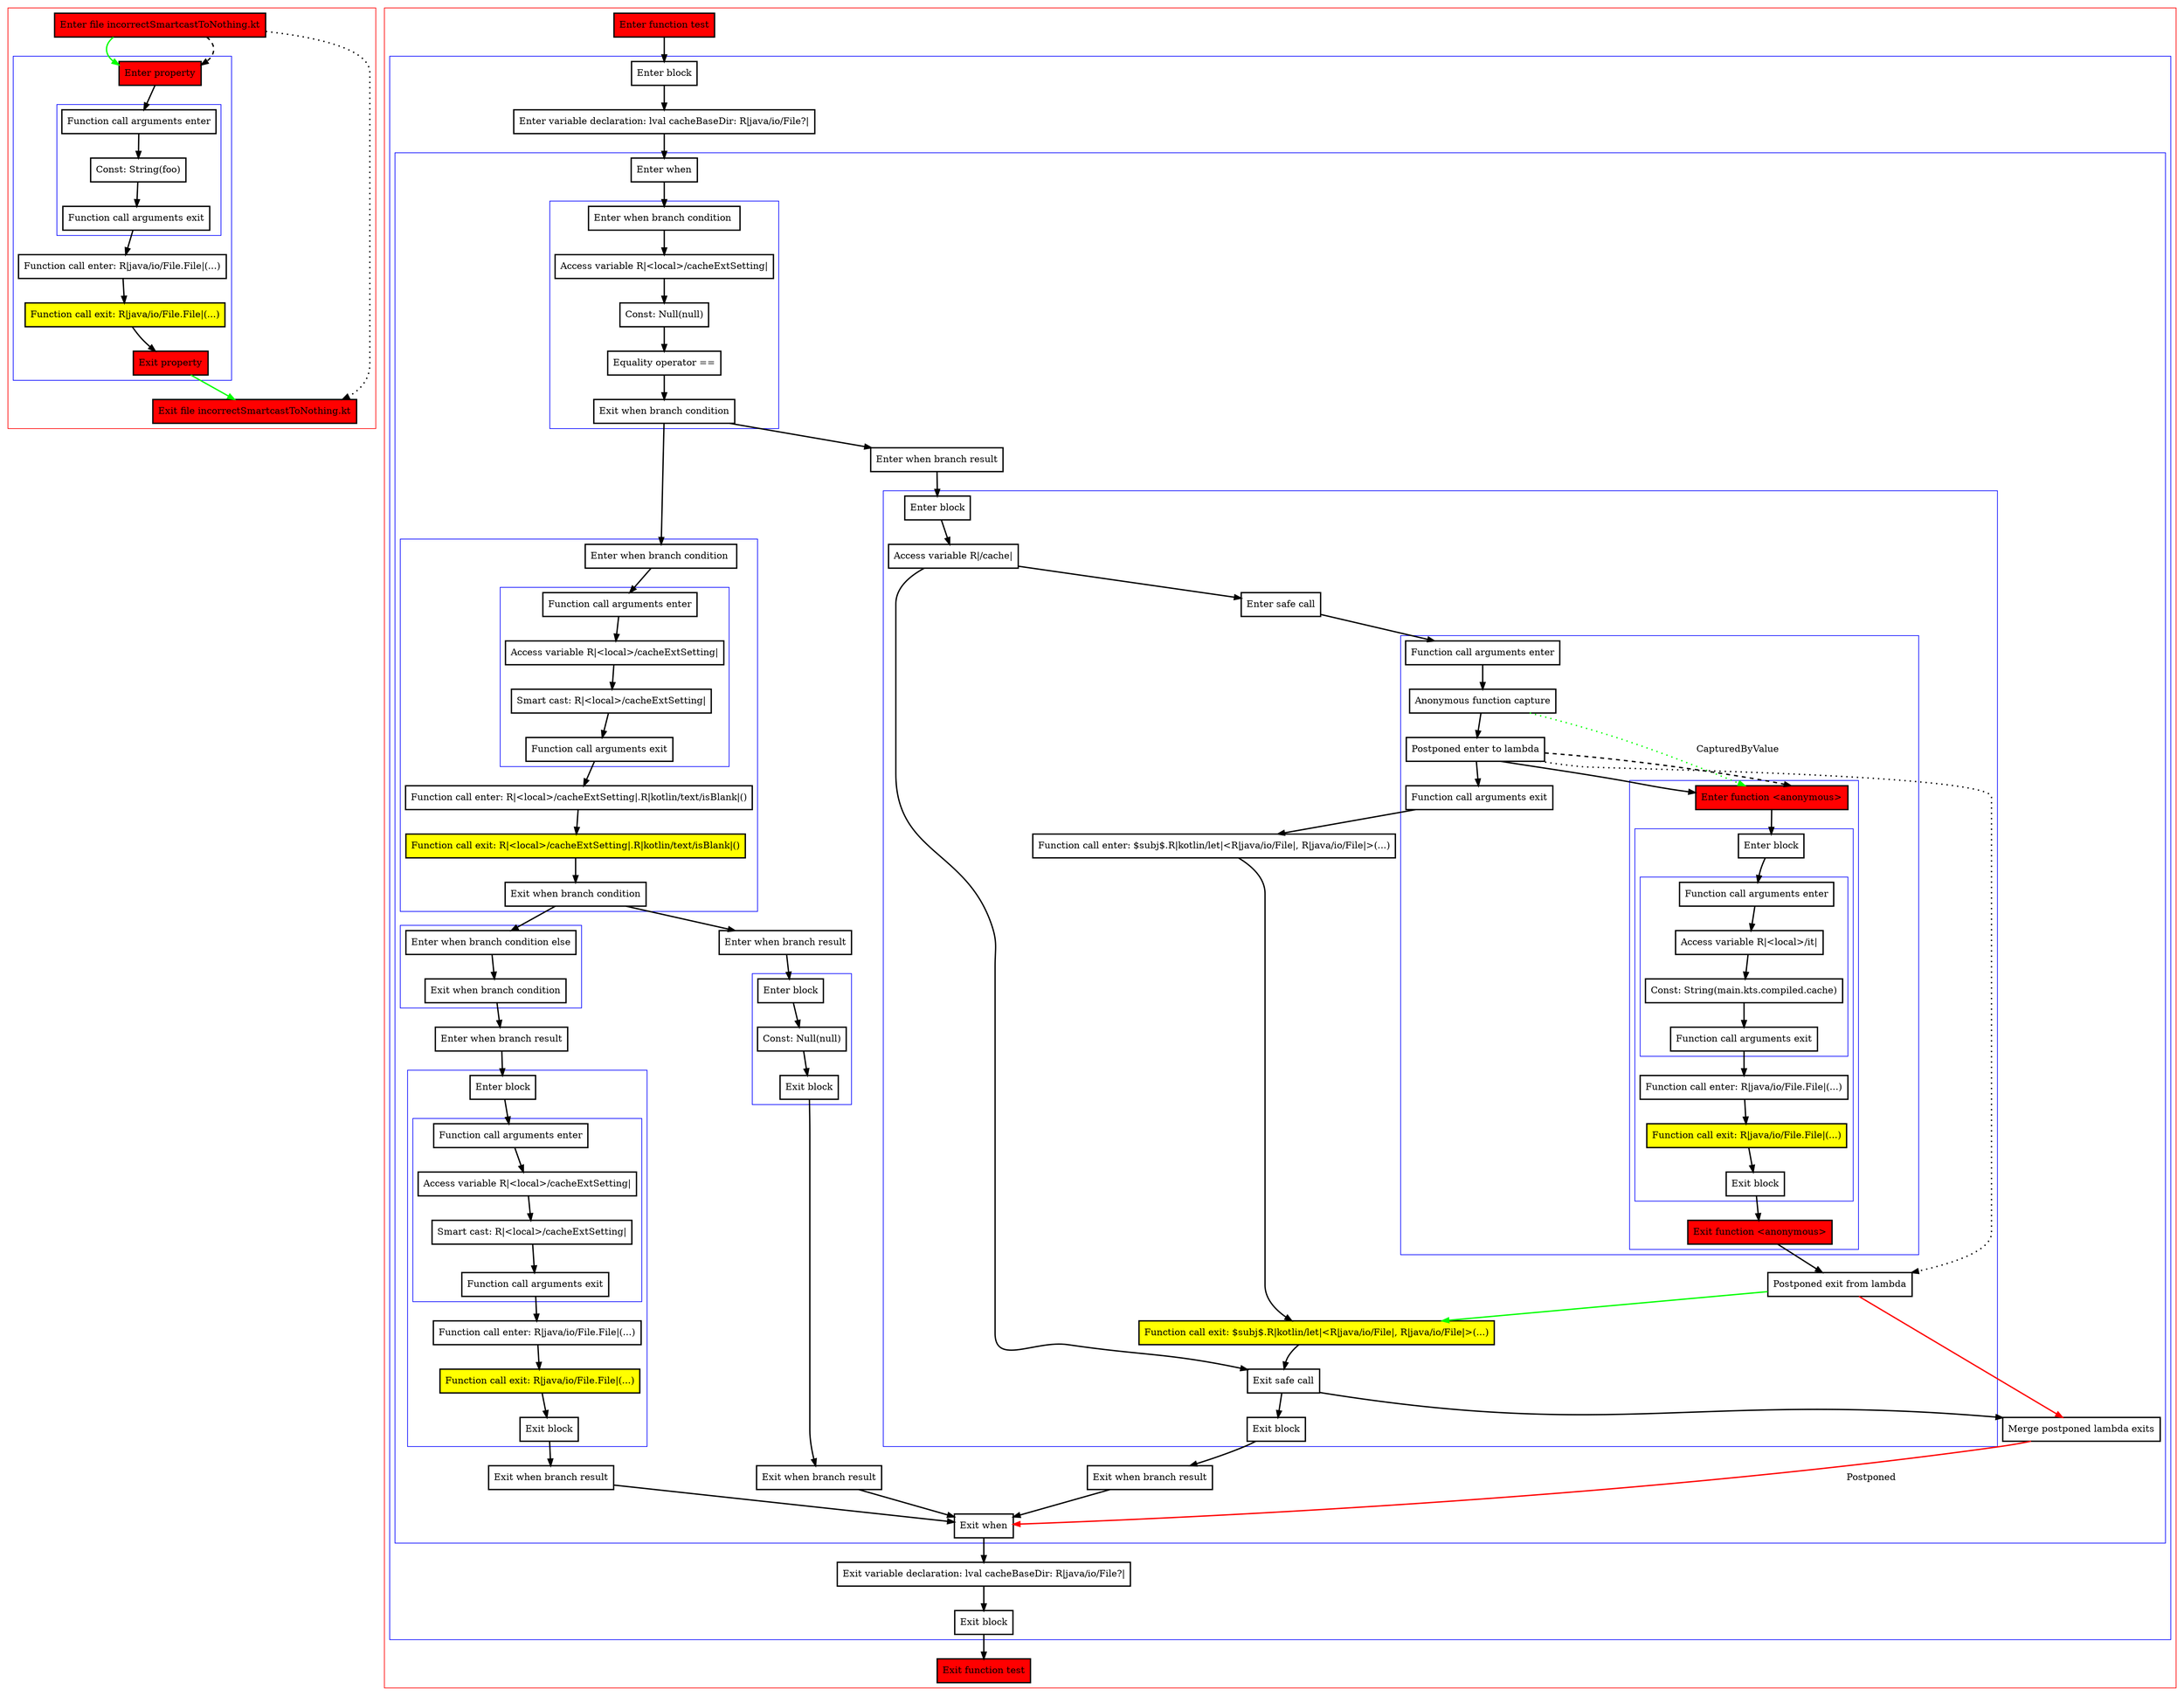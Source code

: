 digraph incorrectSmartcastToNothing_kt {
    graph [nodesep=3]
    node [shape=box penwidth=2]
    edge [penwidth=2]

    subgraph cluster_0 {
        color=red
        0 [label="Enter file incorrectSmartcastToNothing.kt" style="filled" fillcolor=red];
        subgraph cluster_1 {
            color=blue
            1 [label="Enter property" style="filled" fillcolor=red];
            subgraph cluster_2 {
                color=blue
                2 [label="Function call arguments enter"];
                3 [label="Const: String(foo)"];
                4 [label="Function call arguments exit"];
            }
            5 [label="Function call enter: R|java/io/File.File|(...)"];
            6 [label="Function call exit: R|java/io/File.File|(...)" style="filled" fillcolor=yellow];
            7 [label="Exit property" style="filled" fillcolor=red];
        }
        8 [label="Exit file incorrectSmartcastToNothing.kt" style="filled" fillcolor=red];
    }
    0 -> {1} [color=green];
    0 -> {8} [style=dotted];
    0 -> {1} [style=dashed];
    1 -> {2};
    2 -> {3};
    3 -> {4};
    4 -> {5};
    5 -> {6};
    6 -> {7};
    7 -> {8} [color=green];

    subgraph cluster_3 {
        color=red
        9 [label="Enter function test" style="filled" fillcolor=red];
        subgraph cluster_4 {
            color=blue
            10 [label="Enter block"];
            11 [label="Enter variable declaration: lval cacheBaseDir: R|java/io/File?|"];
            subgraph cluster_5 {
                color=blue
                12 [label="Enter when"];
                subgraph cluster_6 {
                    color=blue
                    13 [label="Enter when branch condition "];
                    14 [label="Access variable R|<local>/cacheExtSetting|"];
                    15 [label="Const: Null(null)"];
                    16 [label="Equality operator =="];
                    17 [label="Exit when branch condition"];
                }
                subgraph cluster_7 {
                    color=blue
                    18 [label="Enter when branch condition "];
                    subgraph cluster_8 {
                        color=blue
                        19 [label="Function call arguments enter"];
                        20 [label="Access variable R|<local>/cacheExtSetting|"];
                        21 [label="Smart cast: R|<local>/cacheExtSetting|"];
                        22 [label="Function call arguments exit"];
                    }
                    23 [label="Function call enter: R|<local>/cacheExtSetting|.R|kotlin/text/isBlank|()"];
                    24 [label="Function call exit: R|<local>/cacheExtSetting|.R|kotlin/text/isBlank|()" style="filled" fillcolor=yellow];
                    25 [label="Exit when branch condition"];
                }
                subgraph cluster_9 {
                    color=blue
                    26 [label="Enter when branch condition else"];
                    27 [label="Exit when branch condition"];
                }
                28 [label="Enter when branch result"];
                subgraph cluster_10 {
                    color=blue
                    29 [label="Enter block"];
                    subgraph cluster_11 {
                        color=blue
                        30 [label="Function call arguments enter"];
                        31 [label="Access variable R|<local>/cacheExtSetting|"];
                        32 [label="Smart cast: R|<local>/cacheExtSetting|"];
                        33 [label="Function call arguments exit"];
                    }
                    34 [label="Function call enter: R|java/io/File.File|(...)"];
                    35 [label="Function call exit: R|java/io/File.File|(...)" style="filled" fillcolor=yellow];
                    36 [label="Exit block"];
                }
                37 [label="Exit when branch result"];
                38 [label="Enter when branch result"];
                subgraph cluster_12 {
                    color=blue
                    39 [label="Enter block"];
                    40 [label="Const: Null(null)"];
                    41 [label="Exit block"];
                }
                42 [label="Exit when branch result"];
                43 [label="Enter when branch result"];
                subgraph cluster_13 {
                    color=blue
                    44 [label="Enter block"];
                    45 [label="Access variable R|/cache|"];
                    46 [label="Enter safe call"];
                    subgraph cluster_14 {
                        color=blue
                        47 [label="Function call arguments enter"];
                        48 [label="Anonymous function capture"];
                        49 [label="Postponed enter to lambda"];
                        subgraph cluster_15 {
                            color=blue
                            50 [label="Enter function <anonymous>" style="filled" fillcolor=red];
                            subgraph cluster_16 {
                                color=blue
                                51 [label="Enter block"];
                                subgraph cluster_17 {
                                    color=blue
                                    52 [label="Function call arguments enter"];
                                    53 [label="Access variable R|<local>/it|"];
                                    54 [label="Const: String(main.kts.compiled.cache)"];
                                    55 [label="Function call arguments exit"];
                                }
                                56 [label="Function call enter: R|java/io/File.File|(...)"];
                                57 [label="Function call exit: R|java/io/File.File|(...)" style="filled" fillcolor=yellow];
                                58 [label="Exit block"];
                            }
                            59 [label="Exit function <anonymous>" style="filled" fillcolor=red];
                        }
                        60 [label="Function call arguments exit"];
                    }
                    61 [label="Function call enter: $subj$.R|kotlin/let|<R|java/io/File|, R|java/io/File|>(...)"];
                    62 [label="Postponed exit from lambda"];
                    63 [label="Function call exit: $subj$.R|kotlin/let|<R|java/io/File|, R|java/io/File|>(...)" style="filled" fillcolor=yellow];
                    64 [label="Exit safe call"];
                    65 [label="Exit block"];
                }
                66 [label="Exit when branch result"];
                67 [label="Merge postponed lambda exits"];
                68 [label="Exit when"];
            }
            69 [label="Exit variable declaration: lval cacheBaseDir: R|java/io/File?|"];
            70 [label="Exit block"];
        }
        71 [label="Exit function test" style="filled" fillcolor=red];
    }
    9 -> {10};
    10 -> {11};
    11 -> {12};
    12 -> {13};
    13 -> {14};
    14 -> {15};
    15 -> {16};
    16 -> {17};
    17 -> {18 43};
    18 -> {19};
    19 -> {20};
    20 -> {21};
    21 -> {22};
    22 -> {23};
    23 -> {24};
    24 -> {25};
    25 -> {26 38};
    26 -> {27};
    27 -> {28};
    28 -> {29};
    29 -> {30};
    30 -> {31};
    31 -> {32};
    32 -> {33};
    33 -> {34};
    34 -> {35};
    35 -> {36};
    36 -> {37};
    37 -> {68};
    38 -> {39};
    39 -> {40};
    40 -> {41};
    41 -> {42};
    42 -> {68};
    43 -> {44};
    44 -> {45};
    45 -> {46 64};
    46 -> {47};
    47 -> {48};
    48 -> {49};
    48 -> {50} [color=green style=dotted label="CapturedByValue"];
    49 -> {50 60};
    49 -> {62} [style=dotted];
    49 -> {50} [style=dashed];
    50 -> {51};
    51 -> {52};
    52 -> {53};
    53 -> {54};
    54 -> {55};
    55 -> {56};
    56 -> {57};
    57 -> {58};
    58 -> {59};
    59 -> {62};
    60 -> {61};
    61 -> {63};
    62 -> {63} [color=green];
    62 -> {67} [color=red];
    63 -> {64};
    64 -> {65 67};
    65 -> {66};
    66 -> {68};
    67 -> {68} [color=red label="Postponed"];
    68 -> {69};
    69 -> {70};
    70 -> {71};

}

